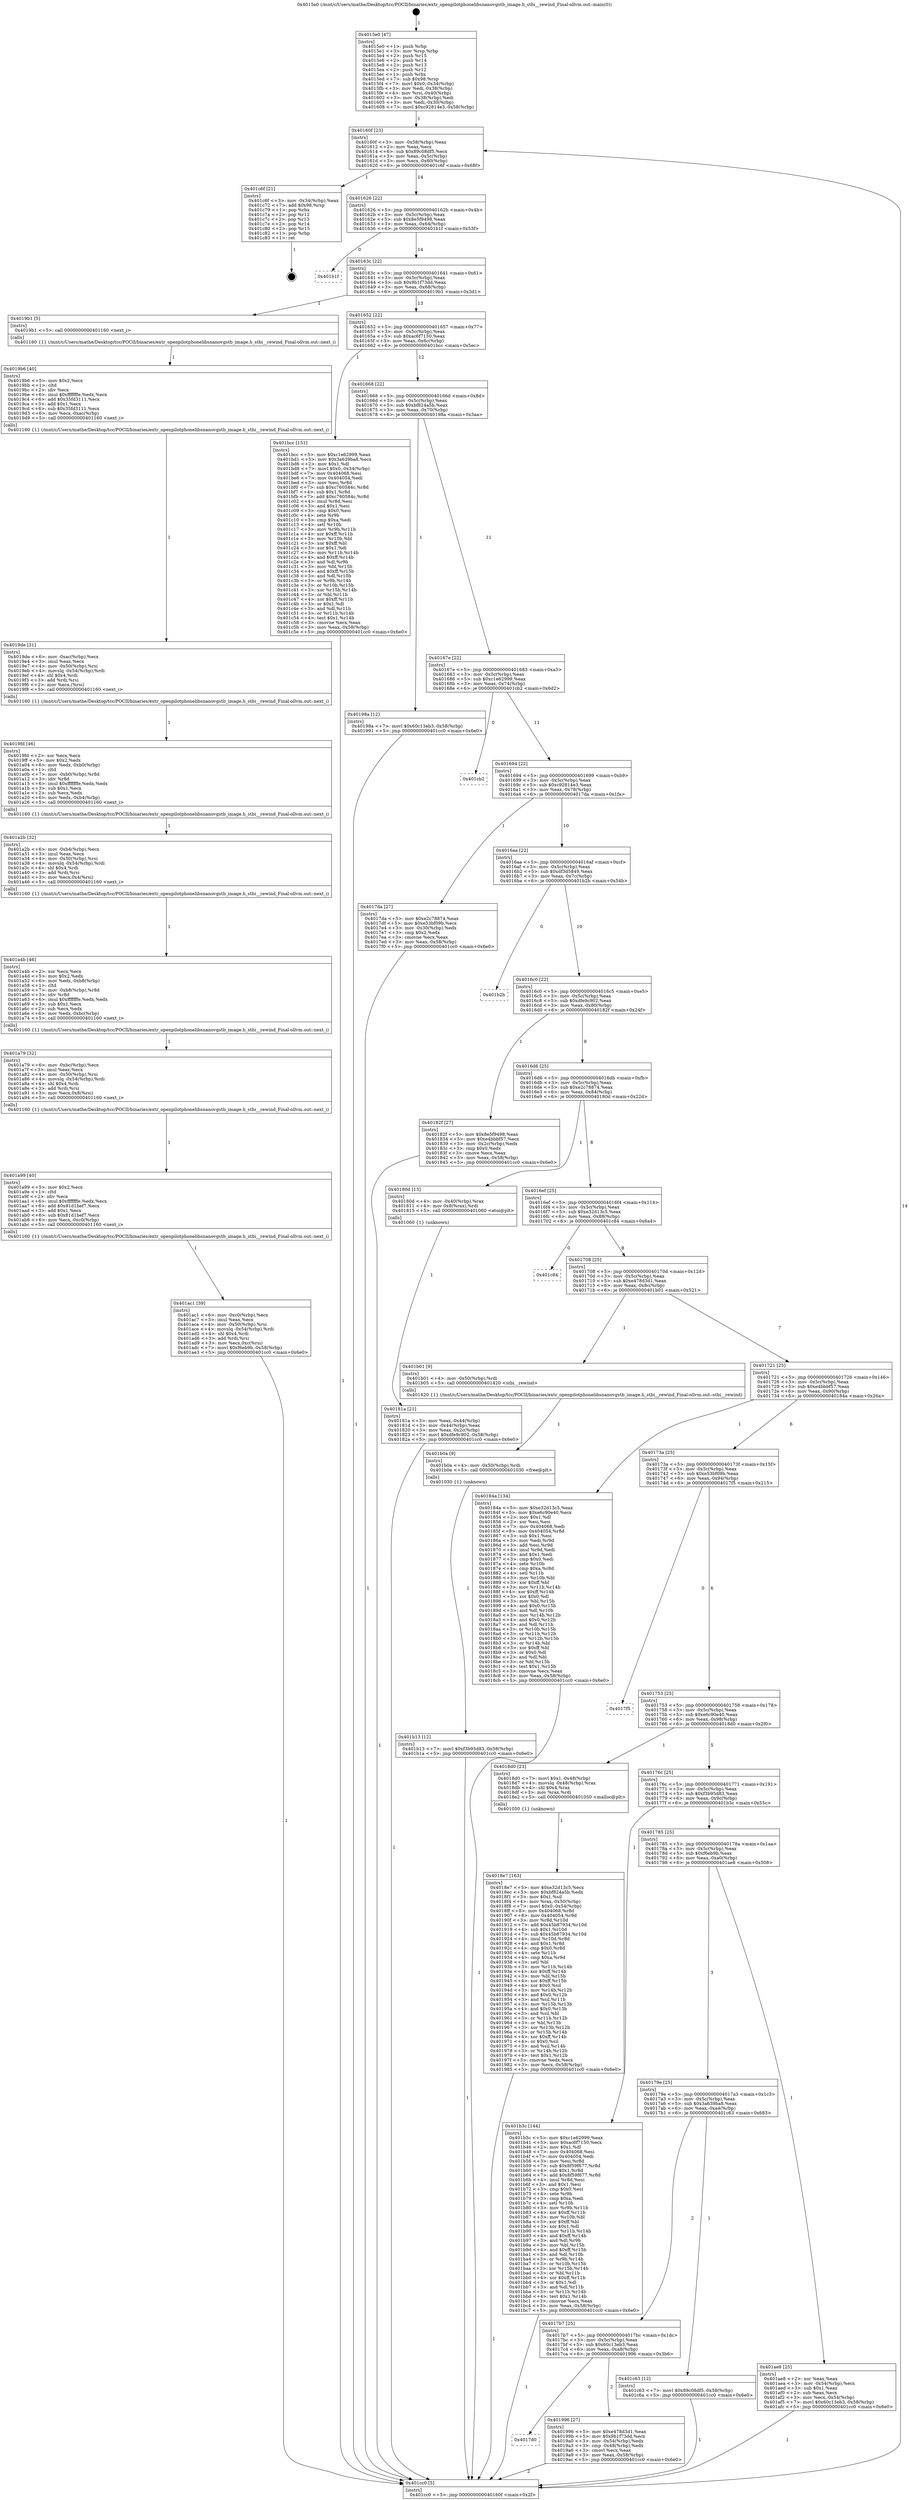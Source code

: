 digraph "0x4015e0" {
  label = "0x4015e0 (/mnt/c/Users/mathe/Desktop/tcc/POCII/binaries/extr_openpilotphonelibsnanovgstb_image.h_stbi__rewind_Final-ollvm.out::main(0))"
  labelloc = "t"
  node[shape=record]

  Entry [label="",width=0.3,height=0.3,shape=circle,fillcolor=black,style=filled]
  "0x40160f" [label="{
     0x40160f [23]\l
     | [instrs]\l
     &nbsp;&nbsp;0x40160f \<+3\>: mov -0x58(%rbp),%eax\l
     &nbsp;&nbsp;0x401612 \<+2\>: mov %eax,%ecx\l
     &nbsp;&nbsp;0x401614 \<+6\>: sub $0x89c08df5,%ecx\l
     &nbsp;&nbsp;0x40161a \<+3\>: mov %eax,-0x5c(%rbp)\l
     &nbsp;&nbsp;0x40161d \<+3\>: mov %ecx,-0x60(%rbp)\l
     &nbsp;&nbsp;0x401620 \<+6\>: je 0000000000401c6f \<main+0x68f\>\l
  }"]
  "0x401c6f" [label="{
     0x401c6f [21]\l
     | [instrs]\l
     &nbsp;&nbsp;0x401c6f \<+3\>: mov -0x34(%rbp),%eax\l
     &nbsp;&nbsp;0x401c72 \<+7\>: add $0x98,%rsp\l
     &nbsp;&nbsp;0x401c79 \<+1\>: pop %rbx\l
     &nbsp;&nbsp;0x401c7a \<+2\>: pop %r12\l
     &nbsp;&nbsp;0x401c7c \<+2\>: pop %r13\l
     &nbsp;&nbsp;0x401c7e \<+2\>: pop %r14\l
     &nbsp;&nbsp;0x401c80 \<+2\>: pop %r15\l
     &nbsp;&nbsp;0x401c82 \<+1\>: pop %rbp\l
     &nbsp;&nbsp;0x401c83 \<+1\>: ret\l
  }"]
  "0x401626" [label="{
     0x401626 [22]\l
     | [instrs]\l
     &nbsp;&nbsp;0x401626 \<+5\>: jmp 000000000040162b \<main+0x4b\>\l
     &nbsp;&nbsp;0x40162b \<+3\>: mov -0x5c(%rbp),%eax\l
     &nbsp;&nbsp;0x40162e \<+5\>: sub $0x8e5f9498,%eax\l
     &nbsp;&nbsp;0x401633 \<+3\>: mov %eax,-0x64(%rbp)\l
     &nbsp;&nbsp;0x401636 \<+6\>: je 0000000000401b1f \<main+0x53f\>\l
  }"]
  Exit [label="",width=0.3,height=0.3,shape=circle,fillcolor=black,style=filled,peripheries=2]
  "0x401b1f" [label="{
     0x401b1f\l
  }", style=dashed]
  "0x40163c" [label="{
     0x40163c [22]\l
     | [instrs]\l
     &nbsp;&nbsp;0x40163c \<+5\>: jmp 0000000000401641 \<main+0x61\>\l
     &nbsp;&nbsp;0x401641 \<+3\>: mov -0x5c(%rbp),%eax\l
     &nbsp;&nbsp;0x401644 \<+5\>: sub $0x9b1f73dd,%eax\l
     &nbsp;&nbsp;0x401649 \<+3\>: mov %eax,-0x68(%rbp)\l
     &nbsp;&nbsp;0x40164c \<+6\>: je 00000000004019b1 \<main+0x3d1\>\l
  }"]
  "0x401b13" [label="{
     0x401b13 [12]\l
     | [instrs]\l
     &nbsp;&nbsp;0x401b13 \<+7\>: movl $0xf3b95d83,-0x58(%rbp)\l
     &nbsp;&nbsp;0x401b1a \<+5\>: jmp 0000000000401cc0 \<main+0x6e0\>\l
  }"]
  "0x4019b1" [label="{
     0x4019b1 [5]\l
     | [instrs]\l
     &nbsp;&nbsp;0x4019b1 \<+5\>: call 0000000000401160 \<next_i\>\l
     | [calls]\l
     &nbsp;&nbsp;0x401160 \{1\} (/mnt/c/Users/mathe/Desktop/tcc/POCII/binaries/extr_openpilotphonelibsnanovgstb_image.h_stbi__rewind_Final-ollvm.out::next_i)\l
  }"]
  "0x401652" [label="{
     0x401652 [22]\l
     | [instrs]\l
     &nbsp;&nbsp;0x401652 \<+5\>: jmp 0000000000401657 \<main+0x77\>\l
     &nbsp;&nbsp;0x401657 \<+3\>: mov -0x5c(%rbp),%eax\l
     &nbsp;&nbsp;0x40165a \<+5\>: sub $0xac6f7150,%eax\l
     &nbsp;&nbsp;0x40165f \<+3\>: mov %eax,-0x6c(%rbp)\l
     &nbsp;&nbsp;0x401662 \<+6\>: je 0000000000401bcc \<main+0x5ec\>\l
  }"]
  "0x401b0a" [label="{
     0x401b0a [9]\l
     | [instrs]\l
     &nbsp;&nbsp;0x401b0a \<+4\>: mov -0x50(%rbp),%rdi\l
     &nbsp;&nbsp;0x401b0e \<+5\>: call 0000000000401030 \<free@plt\>\l
     | [calls]\l
     &nbsp;&nbsp;0x401030 \{1\} (unknown)\l
  }"]
  "0x401bcc" [label="{
     0x401bcc [151]\l
     | [instrs]\l
     &nbsp;&nbsp;0x401bcc \<+5\>: mov $0xc1e62999,%eax\l
     &nbsp;&nbsp;0x401bd1 \<+5\>: mov $0x3a639ba8,%ecx\l
     &nbsp;&nbsp;0x401bd6 \<+2\>: mov $0x1,%dl\l
     &nbsp;&nbsp;0x401bd8 \<+7\>: movl $0x0,-0x34(%rbp)\l
     &nbsp;&nbsp;0x401bdf \<+7\>: mov 0x404068,%esi\l
     &nbsp;&nbsp;0x401be6 \<+7\>: mov 0x404054,%edi\l
     &nbsp;&nbsp;0x401bed \<+3\>: mov %esi,%r8d\l
     &nbsp;&nbsp;0x401bf0 \<+7\>: sub $0xc760584c,%r8d\l
     &nbsp;&nbsp;0x401bf7 \<+4\>: sub $0x1,%r8d\l
     &nbsp;&nbsp;0x401bfb \<+7\>: add $0xc760584c,%r8d\l
     &nbsp;&nbsp;0x401c02 \<+4\>: imul %r8d,%esi\l
     &nbsp;&nbsp;0x401c06 \<+3\>: and $0x1,%esi\l
     &nbsp;&nbsp;0x401c09 \<+3\>: cmp $0x0,%esi\l
     &nbsp;&nbsp;0x401c0c \<+4\>: sete %r9b\l
     &nbsp;&nbsp;0x401c10 \<+3\>: cmp $0xa,%edi\l
     &nbsp;&nbsp;0x401c13 \<+4\>: setl %r10b\l
     &nbsp;&nbsp;0x401c17 \<+3\>: mov %r9b,%r11b\l
     &nbsp;&nbsp;0x401c1a \<+4\>: xor $0xff,%r11b\l
     &nbsp;&nbsp;0x401c1e \<+3\>: mov %r10b,%bl\l
     &nbsp;&nbsp;0x401c21 \<+3\>: xor $0xff,%bl\l
     &nbsp;&nbsp;0x401c24 \<+3\>: xor $0x1,%dl\l
     &nbsp;&nbsp;0x401c27 \<+3\>: mov %r11b,%r14b\l
     &nbsp;&nbsp;0x401c2a \<+4\>: and $0xff,%r14b\l
     &nbsp;&nbsp;0x401c2e \<+3\>: and %dl,%r9b\l
     &nbsp;&nbsp;0x401c31 \<+3\>: mov %bl,%r15b\l
     &nbsp;&nbsp;0x401c34 \<+4\>: and $0xff,%r15b\l
     &nbsp;&nbsp;0x401c38 \<+3\>: and %dl,%r10b\l
     &nbsp;&nbsp;0x401c3b \<+3\>: or %r9b,%r14b\l
     &nbsp;&nbsp;0x401c3e \<+3\>: or %r10b,%r15b\l
     &nbsp;&nbsp;0x401c41 \<+3\>: xor %r15b,%r14b\l
     &nbsp;&nbsp;0x401c44 \<+3\>: or %bl,%r11b\l
     &nbsp;&nbsp;0x401c47 \<+4\>: xor $0xff,%r11b\l
     &nbsp;&nbsp;0x401c4b \<+3\>: or $0x1,%dl\l
     &nbsp;&nbsp;0x401c4e \<+3\>: and %dl,%r11b\l
     &nbsp;&nbsp;0x401c51 \<+3\>: or %r11b,%r14b\l
     &nbsp;&nbsp;0x401c54 \<+4\>: test $0x1,%r14b\l
     &nbsp;&nbsp;0x401c58 \<+3\>: cmovne %ecx,%eax\l
     &nbsp;&nbsp;0x401c5b \<+3\>: mov %eax,-0x58(%rbp)\l
     &nbsp;&nbsp;0x401c5e \<+5\>: jmp 0000000000401cc0 \<main+0x6e0\>\l
  }"]
  "0x401668" [label="{
     0x401668 [22]\l
     | [instrs]\l
     &nbsp;&nbsp;0x401668 \<+5\>: jmp 000000000040166d \<main+0x8d\>\l
     &nbsp;&nbsp;0x40166d \<+3\>: mov -0x5c(%rbp),%eax\l
     &nbsp;&nbsp;0x401670 \<+5\>: sub $0xbf824a5b,%eax\l
     &nbsp;&nbsp;0x401675 \<+3\>: mov %eax,-0x70(%rbp)\l
     &nbsp;&nbsp;0x401678 \<+6\>: je 000000000040198a \<main+0x3aa\>\l
  }"]
  "0x401ac1" [label="{
     0x401ac1 [39]\l
     | [instrs]\l
     &nbsp;&nbsp;0x401ac1 \<+6\>: mov -0xc0(%rbp),%ecx\l
     &nbsp;&nbsp;0x401ac7 \<+3\>: imul %eax,%ecx\l
     &nbsp;&nbsp;0x401aca \<+4\>: mov -0x50(%rbp),%rsi\l
     &nbsp;&nbsp;0x401ace \<+4\>: movslq -0x54(%rbp),%rdi\l
     &nbsp;&nbsp;0x401ad2 \<+4\>: shl $0x4,%rdi\l
     &nbsp;&nbsp;0x401ad6 \<+3\>: add %rdi,%rsi\l
     &nbsp;&nbsp;0x401ad9 \<+3\>: mov %ecx,0xc(%rsi)\l
     &nbsp;&nbsp;0x401adc \<+7\>: movl $0xf6eb9b,-0x58(%rbp)\l
     &nbsp;&nbsp;0x401ae3 \<+5\>: jmp 0000000000401cc0 \<main+0x6e0\>\l
  }"]
  "0x40198a" [label="{
     0x40198a [12]\l
     | [instrs]\l
     &nbsp;&nbsp;0x40198a \<+7\>: movl $0x60c13eb3,-0x58(%rbp)\l
     &nbsp;&nbsp;0x401991 \<+5\>: jmp 0000000000401cc0 \<main+0x6e0\>\l
  }"]
  "0x40167e" [label="{
     0x40167e [22]\l
     | [instrs]\l
     &nbsp;&nbsp;0x40167e \<+5\>: jmp 0000000000401683 \<main+0xa3\>\l
     &nbsp;&nbsp;0x401683 \<+3\>: mov -0x5c(%rbp),%eax\l
     &nbsp;&nbsp;0x401686 \<+5\>: sub $0xc1e62999,%eax\l
     &nbsp;&nbsp;0x40168b \<+3\>: mov %eax,-0x74(%rbp)\l
     &nbsp;&nbsp;0x40168e \<+6\>: je 0000000000401cb2 \<main+0x6d2\>\l
  }"]
  "0x401a99" [label="{
     0x401a99 [40]\l
     | [instrs]\l
     &nbsp;&nbsp;0x401a99 \<+5\>: mov $0x2,%ecx\l
     &nbsp;&nbsp;0x401a9e \<+1\>: cltd\l
     &nbsp;&nbsp;0x401a9f \<+2\>: idiv %ecx\l
     &nbsp;&nbsp;0x401aa1 \<+6\>: imul $0xfffffffe,%edx,%ecx\l
     &nbsp;&nbsp;0x401aa7 \<+6\>: add $0x81d1bef7,%ecx\l
     &nbsp;&nbsp;0x401aad \<+3\>: add $0x1,%ecx\l
     &nbsp;&nbsp;0x401ab0 \<+6\>: sub $0x81d1bef7,%ecx\l
     &nbsp;&nbsp;0x401ab6 \<+6\>: mov %ecx,-0xc0(%rbp)\l
     &nbsp;&nbsp;0x401abc \<+5\>: call 0000000000401160 \<next_i\>\l
     | [calls]\l
     &nbsp;&nbsp;0x401160 \{1\} (/mnt/c/Users/mathe/Desktop/tcc/POCII/binaries/extr_openpilotphonelibsnanovgstb_image.h_stbi__rewind_Final-ollvm.out::next_i)\l
  }"]
  "0x401cb2" [label="{
     0x401cb2\l
  }", style=dashed]
  "0x401694" [label="{
     0x401694 [22]\l
     | [instrs]\l
     &nbsp;&nbsp;0x401694 \<+5\>: jmp 0000000000401699 \<main+0xb9\>\l
     &nbsp;&nbsp;0x401699 \<+3\>: mov -0x5c(%rbp),%eax\l
     &nbsp;&nbsp;0x40169c \<+5\>: sub $0xc92814e3,%eax\l
     &nbsp;&nbsp;0x4016a1 \<+3\>: mov %eax,-0x78(%rbp)\l
     &nbsp;&nbsp;0x4016a4 \<+6\>: je 00000000004017da \<main+0x1fa\>\l
  }"]
  "0x401a79" [label="{
     0x401a79 [32]\l
     | [instrs]\l
     &nbsp;&nbsp;0x401a79 \<+6\>: mov -0xbc(%rbp),%ecx\l
     &nbsp;&nbsp;0x401a7f \<+3\>: imul %eax,%ecx\l
     &nbsp;&nbsp;0x401a82 \<+4\>: mov -0x50(%rbp),%rsi\l
     &nbsp;&nbsp;0x401a86 \<+4\>: movslq -0x54(%rbp),%rdi\l
     &nbsp;&nbsp;0x401a8a \<+4\>: shl $0x4,%rdi\l
     &nbsp;&nbsp;0x401a8e \<+3\>: add %rdi,%rsi\l
     &nbsp;&nbsp;0x401a91 \<+3\>: mov %ecx,0x8(%rsi)\l
     &nbsp;&nbsp;0x401a94 \<+5\>: call 0000000000401160 \<next_i\>\l
     | [calls]\l
     &nbsp;&nbsp;0x401160 \{1\} (/mnt/c/Users/mathe/Desktop/tcc/POCII/binaries/extr_openpilotphonelibsnanovgstb_image.h_stbi__rewind_Final-ollvm.out::next_i)\l
  }"]
  "0x4017da" [label="{
     0x4017da [27]\l
     | [instrs]\l
     &nbsp;&nbsp;0x4017da \<+5\>: mov $0xe2c78874,%eax\l
     &nbsp;&nbsp;0x4017df \<+5\>: mov $0xe53bf09b,%ecx\l
     &nbsp;&nbsp;0x4017e4 \<+3\>: mov -0x30(%rbp),%edx\l
     &nbsp;&nbsp;0x4017e7 \<+3\>: cmp $0x2,%edx\l
     &nbsp;&nbsp;0x4017ea \<+3\>: cmovne %ecx,%eax\l
     &nbsp;&nbsp;0x4017ed \<+3\>: mov %eax,-0x58(%rbp)\l
     &nbsp;&nbsp;0x4017f0 \<+5\>: jmp 0000000000401cc0 \<main+0x6e0\>\l
  }"]
  "0x4016aa" [label="{
     0x4016aa [22]\l
     | [instrs]\l
     &nbsp;&nbsp;0x4016aa \<+5\>: jmp 00000000004016af \<main+0xcf\>\l
     &nbsp;&nbsp;0x4016af \<+3\>: mov -0x5c(%rbp),%eax\l
     &nbsp;&nbsp;0x4016b2 \<+5\>: sub $0xdf3d5849,%eax\l
     &nbsp;&nbsp;0x4016b7 \<+3\>: mov %eax,-0x7c(%rbp)\l
     &nbsp;&nbsp;0x4016ba \<+6\>: je 0000000000401b2b \<main+0x54b\>\l
  }"]
  "0x401cc0" [label="{
     0x401cc0 [5]\l
     | [instrs]\l
     &nbsp;&nbsp;0x401cc0 \<+5\>: jmp 000000000040160f \<main+0x2f\>\l
  }"]
  "0x4015e0" [label="{
     0x4015e0 [47]\l
     | [instrs]\l
     &nbsp;&nbsp;0x4015e0 \<+1\>: push %rbp\l
     &nbsp;&nbsp;0x4015e1 \<+3\>: mov %rsp,%rbp\l
     &nbsp;&nbsp;0x4015e4 \<+2\>: push %r15\l
     &nbsp;&nbsp;0x4015e6 \<+2\>: push %r14\l
     &nbsp;&nbsp;0x4015e8 \<+2\>: push %r13\l
     &nbsp;&nbsp;0x4015ea \<+2\>: push %r12\l
     &nbsp;&nbsp;0x4015ec \<+1\>: push %rbx\l
     &nbsp;&nbsp;0x4015ed \<+7\>: sub $0x98,%rsp\l
     &nbsp;&nbsp;0x4015f4 \<+7\>: movl $0x0,-0x34(%rbp)\l
     &nbsp;&nbsp;0x4015fb \<+3\>: mov %edi,-0x38(%rbp)\l
     &nbsp;&nbsp;0x4015fe \<+4\>: mov %rsi,-0x40(%rbp)\l
     &nbsp;&nbsp;0x401602 \<+3\>: mov -0x38(%rbp),%edi\l
     &nbsp;&nbsp;0x401605 \<+3\>: mov %edi,-0x30(%rbp)\l
     &nbsp;&nbsp;0x401608 \<+7\>: movl $0xc92814e3,-0x58(%rbp)\l
  }"]
  "0x401a4b" [label="{
     0x401a4b [46]\l
     | [instrs]\l
     &nbsp;&nbsp;0x401a4b \<+2\>: xor %ecx,%ecx\l
     &nbsp;&nbsp;0x401a4d \<+5\>: mov $0x2,%edx\l
     &nbsp;&nbsp;0x401a52 \<+6\>: mov %edx,-0xb8(%rbp)\l
     &nbsp;&nbsp;0x401a58 \<+1\>: cltd\l
     &nbsp;&nbsp;0x401a59 \<+7\>: mov -0xb8(%rbp),%r8d\l
     &nbsp;&nbsp;0x401a60 \<+3\>: idiv %r8d\l
     &nbsp;&nbsp;0x401a63 \<+6\>: imul $0xfffffffe,%edx,%edx\l
     &nbsp;&nbsp;0x401a69 \<+3\>: sub $0x1,%ecx\l
     &nbsp;&nbsp;0x401a6c \<+2\>: sub %ecx,%edx\l
     &nbsp;&nbsp;0x401a6e \<+6\>: mov %edx,-0xbc(%rbp)\l
     &nbsp;&nbsp;0x401a74 \<+5\>: call 0000000000401160 \<next_i\>\l
     | [calls]\l
     &nbsp;&nbsp;0x401160 \{1\} (/mnt/c/Users/mathe/Desktop/tcc/POCII/binaries/extr_openpilotphonelibsnanovgstb_image.h_stbi__rewind_Final-ollvm.out::next_i)\l
  }"]
  "0x401b2b" [label="{
     0x401b2b\l
  }", style=dashed]
  "0x4016c0" [label="{
     0x4016c0 [22]\l
     | [instrs]\l
     &nbsp;&nbsp;0x4016c0 \<+5\>: jmp 00000000004016c5 \<main+0xe5\>\l
     &nbsp;&nbsp;0x4016c5 \<+3\>: mov -0x5c(%rbp),%eax\l
     &nbsp;&nbsp;0x4016c8 \<+5\>: sub $0xdfe9c902,%eax\l
     &nbsp;&nbsp;0x4016cd \<+3\>: mov %eax,-0x80(%rbp)\l
     &nbsp;&nbsp;0x4016d0 \<+6\>: je 000000000040182f \<main+0x24f\>\l
  }"]
  "0x401a2b" [label="{
     0x401a2b [32]\l
     | [instrs]\l
     &nbsp;&nbsp;0x401a2b \<+6\>: mov -0xb4(%rbp),%ecx\l
     &nbsp;&nbsp;0x401a31 \<+3\>: imul %eax,%ecx\l
     &nbsp;&nbsp;0x401a34 \<+4\>: mov -0x50(%rbp),%rsi\l
     &nbsp;&nbsp;0x401a38 \<+4\>: movslq -0x54(%rbp),%rdi\l
     &nbsp;&nbsp;0x401a3c \<+4\>: shl $0x4,%rdi\l
     &nbsp;&nbsp;0x401a40 \<+3\>: add %rdi,%rsi\l
     &nbsp;&nbsp;0x401a43 \<+3\>: mov %ecx,0x4(%rsi)\l
     &nbsp;&nbsp;0x401a46 \<+5\>: call 0000000000401160 \<next_i\>\l
     | [calls]\l
     &nbsp;&nbsp;0x401160 \{1\} (/mnt/c/Users/mathe/Desktop/tcc/POCII/binaries/extr_openpilotphonelibsnanovgstb_image.h_stbi__rewind_Final-ollvm.out::next_i)\l
  }"]
  "0x40182f" [label="{
     0x40182f [27]\l
     | [instrs]\l
     &nbsp;&nbsp;0x40182f \<+5\>: mov $0x8e5f9498,%eax\l
     &nbsp;&nbsp;0x401834 \<+5\>: mov $0xe4bbbf57,%ecx\l
     &nbsp;&nbsp;0x401839 \<+3\>: mov -0x2c(%rbp),%edx\l
     &nbsp;&nbsp;0x40183c \<+3\>: cmp $0x0,%edx\l
     &nbsp;&nbsp;0x40183f \<+3\>: cmove %ecx,%eax\l
     &nbsp;&nbsp;0x401842 \<+3\>: mov %eax,-0x58(%rbp)\l
     &nbsp;&nbsp;0x401845 \<+5\>: jmp 0000000000401cc0 \<main+0x6e0\>\l
  }"]
  "0x4016d6" [label="{
     0x4016d6 [25]\l
     | [instrs]\l
     &nbsp;&nbsp;0x4016d6 \<+5\>: jmp 00000000004016db \<main+0xfb\>\l
     &nbsp;&nbsp;0x4016db \<+3\>: mov -0x5c(%rbp),%eax\l
     &nbsp;&nbsp;0x4016de \<+5\>: sub $0xe2c78874,%eax\l
     &nbsp;&nbsp;0x4016e3 \<+6\>: mov %eax,-0x84(%rbp)\l
     &nbsp;&nbsp;0x4016e9 \<+6\>: je 000000000040180d \<main+0x22d\>\l
  }"]
  "0x4019fd" [label="{
     0x4019fd [46]\l
     | [instrs]\l
     &nbsp;&nbsp;0x4019fd \<+2\>: xor %ecx,%ecx\l
     &nbsp;&nbsp;0x4019ff \<+5\>: mov $0x2,%edx\l
     &nbsp;&nbsp;0x401a04 \<+6\>: mov %edx,-0xb0(%rbp)\l
     &nbsp;&nbsp;0x401a0a \<+1\>: cltd\l
     &nbsp;&nbsp;0x401a0b \<+7\>: mov -0xb0(%rbp),%r8d\l
     &nbsp;&nbsp;0x401a12 \<+3\>: idiv %r8d\l
     &nbsp;&nbsp;0x401a15 \<+6\>: imul $0xfffffffe,%edx,%edx\l
     &nbsp;&nbsp;0x401a1b \<+3\>: sub $0x1,%ecx\l
     &nbsp;&nbsp;0x401a1e \<+2\>: sub %ecx,%edx\l
     &nbsp;&nbsp;0x401a20 \<+6\>: mov %edx,-0xb4(%rbp)\l
     &nbsp;&nbsp;0x401a26 \<+5\>: call 0000000000401160 \<next_i\>\l
     | [calls]\l
     &nbsp;&nbsp;0x401160 \{1\} (/mnt/c/Users/mathe/Desktop/tcc/POCII/binaries/extr_openpilotphonelibsnanovgstb_image.h_stbi__rewind_Final-ollvm.out::next_i)\l
  }"]
  "0x40180d" [label="{
     0x40180d [13]\l
     | [instrs]\l
     &nbsp;&nbsp;0x40180d \<+4\>: mov -0x40(%rbp),%rax\l
     &nbsp;&nbsp;0x401811 \<+4\>: mov 0x8(%rax),%rdi\l
     &nbsp;&nbsp;0x401815 \<+5\>: call 0000000000401060 \<atoi@plt\>\l
     | [calls]\l
     &nbsp;&nbsp;0x401060 \{1\} (unknown)\l
  }"]
  "0x4016ef" [label="{
     0x4016ef [25]\l
     | [instrs]\l
     &nbsp;&nbsp;0x4016ef \<+5\>: jmp 00000000004016f4 \<main+0x114\>\l
     &nbsp;&nbsp;0x4016f4 \<+3\>: mov -0x5c(%rbp),%eax\l
     &nbsp;&nbsp;0x4016f7 \<+5\>: sub $0xe32d13c5,%eax\l
     &nbsp;&nbsp;0x4016fc \<+6\>: mov %eax,-0x88(%rbp)\l
     &nbsp;&nbsp;0x401702 \<+6\>: je 0000000000401c84 \<main+0x6a4\>\l
  }"]
  "0x40181a" [label="{
     0x40181a [21]\l
     | [instrs]\l
     &nbsp;&nbsp;0x40181a \<+3\>: mov %eax,-0x44(%rbp)\l
     &nbsp;&nbsp;0x40181d \<+3\>: mov -0x44(%rbp),%eax\l
     &nbsp;&nbsp;0x401820 \<+3\>: mov %eax,-0x2c(%rbp)\l
     &nbsp;&nbsp;0x401823 \<+7\>: movl $0xdfe9c902,-0x58(%rbp)\l
     &nbsp;&nbsp;0x40182a \<+5\>: jmp 0000000000401cc0 \<main+0x6e0\>\l
  }"]
  "0x4019de" [label="{
     0x4019de [31]\l
     | [instrs]\l
     &nbsp;&nbsp;0x4019de \<+6\>: mov -0xac(%rbp),%ecx\l
     &nbsp;&nbsp;0x4019e4 \<+3\>: imul %eax,%ecx\l
     &nbsp;&nbsp;0x4019e7 \<+4\>: mov -0x50(%rbp),%rsi\l
     &nbsp;&nbsp;0x4019eb \<+4\>: movslq -0x54(%rbp),%rdi\l
     &nbsp;&nbsp;0x4019ef \<+4\>: shl $0x4,%rdi\l
     &nbsp;&nbsp;0x4019f3 \<+3\>: add %rdi,%rsi\l
     &nbsp;&nbsp;0x4019f6 \<+2\>: mov %ecx,(%rsi)\l
     &nbsp;&nbsp;0x4019f8 \<+5\>: call 0000000000401160 \<next_i\>\l
     | [calls]\l
     &nbsp;&nbsp;0x401160 \{1\} (/mnt/c/Users/mathe/Desktop/tcc/POCII/binaries/extr_openpilotphonelibsnanovgstb_image.h_stbi__rewind_Final-ollvm.out::next_i)\l
  }"]
  "0x401c84" [label="{
     0x401c84\l
  }", style=dashed]
  "0x401708" [label="{
     0x401708 [25]\l
     | [instrs]\l
     &nbsp;&nbsp;0x401708 \<+5\>: jmp 000000000040170d \<main+0x12d\>\l
     &nbsp;&nbsp;0x40170d \<+3\>: mov -0x5c(%rbp),%eax\l
     &nbsp;&nbsp;0x401710 \<+5\>: sub $0xe478d3d1,%eax\l
     &nbsp;&nbsp;0x401715 \<+6\>: mov %eax,-0x8c(%rbp)\l
     &nbsp;&nbsp;0x40171b \<+6\>: je 0000000000401b01 \<main+0x521\>\l
  }"]
  "0x4019b6" [label="{
     0x4019b6 [40]\l
     | [instrs]\l
     &nbsp;&nbsp;0x4019b6 \<+5\>: mov $0x2,%ecx\l
     &nbsp;&nbsp;0x4019bb \<+1\>: cltd\l
     &nbsp;&nbsp;0x4019bc \<+2\>: idiv %ecx\l
     &nbsp;&nbsp;0x4019be \<+6\>: imul $0xfffffffe,%edx,%ecx\l
     &nbsp;&nbsp;0x4019c4 \<+6\>: add $0x35fd3111,%ecx\l
     &nbsp;&nbsp;0x4019ca \<+3\>: add $0x1,%ecx\l
     &nbsp;&nbsp;0x4019cd \<+6\>: sub $0x35fd3111,%ecx\l
     &nbsp;&nbsp;0x4019d3 \<+6\>: mov %ecx,-0xac(%rbp)\l
     &nbsp;&nbsp;0x4019d9 \<+5\>: call 0000000000401160 \<next_i\>\l
     | [calls]\l
     &nbsp;&nbsp;0x401160 \{1\} (/mnt/c/Users/mathe/Desktop/tcc/POCII/binaries/extr_openpilotphonelibsnanovgstb_image.h_stbi__rewind_Final-ollvm.out::next_i)\l
  }"]
  "0x401b01" [label="{
     0x401b01 [9]\l
     | [instrs]\l
     &nbsp;&nbsp;0x401b01 \<+4\>: mov -0x50(%rbp),%rdi\l
     &nbsp;&nbsp;0x401b05 \<+5\>: call 0000000000401420 \<stbi__rewind\>\l
     | [calls]\l
     &nbsp;&nbsp;0x401420 \{1\} (/mnt/c/Users/mathe/Desktop/tcc/POCII/binaries/extr_openpilotphonelibsnanovgstb_image.h_stbi__rewind_Final-ollvm.out::stbi__rewind)\l
  }"]
  "0x401721" [label="{
     0x401721 [25]\l
     | [instrs]\l
     &nbsp;&nbsp;0x401721 \<+5\>: jmp 0000000000401726 \<main+0x146\>\l
     &nbsp;&nbsp;0x401726 \<+3\>: mov -0x5c(%rbp),%eax\l
     &nbsp;&nbsp;0x401729 \<+5\>: sub $0xe4bbbf57,%eax\l
     &nbsp;&nbsp;0x40172e \<+6\>: mov %eax,-0x90(%rbp)\l
     &nbsp;&nbsp;0x401734 \<+6\>: je 000000000040184a \<main+0x26a\>\l
  }"]
  "0x4017d0" [label="{
     0x4017d0\l
  }", style=dashed]
  "0x40184a" [label="{
     0x40184a [134]\l
     | [instrs]\l
     &nbsp;&nbsp;0x40184a \<+5\>: mov $0xe32d13c5,%eax\l
     &nbsp;&nbsp;0x40184f \<+5\>: mov $0xe6c90e40,%ecx\l
     &nbsp;&nbsp;0x401854 \<+2\>: mov $0x1,%dl\l
     &nbsp;&nbsp;0x401856 \<+2\>: xor %esi,%esi\l
     &nbsp;&nbsp;0x401858 \<+7\>: mov 0x404068,%edi\l
     &nbsp;&nbsp;0x40185f \<+8\>: mov 0x404054,%r8d\l
     &nbsp;&nbsp;0x401867 \<+3\>: sub $0x1,%esi\l
     &nbsp;&nbsp;0x40186a \<+3\>: mov %edi,%r9d\l
     &nbsp;&nbsp;0x40186d \<+3\>: add %esi,%r9d\l
     &nbsp;&nbsp;0x401870 \<+4\>: imul %r9d,%edi\l
     &nbsp;&nbsp;0x401874 \<+3\>: and $0x1,%edi\l
     &nbsp;&nbsp;0x401877 \<+3\>: cmp $0x0,%edi\l
     &nbsp;&nbsp;0x40187a \<+4\>: sete %r10b\l
     &nbsp;&nbsp;0x40187e \<+4\>: cmp $0xa,%r8d\l
     &nbsp;&nbsp;0x401882 \<+4\>: setl %r11b\l
     &nbsp;&nbsp;0x401886 \<+3\>: mov %r10b,%bl\l
     &nbsp;&nbsp;0x401889 \<+3\>: xor $0xff,%bl\l
     &nbsp;&nbsp;0x40188c \<+3\>: mov %r11b,%r14b\l
     &nbsp;&nbsp;0x40188f \<+4\>: xor $0xff,%r14b\l
     &nbsp;&nbsp;0x401893 \<+3\>: xor $0x0,%dl\l
     &nbsp;&nbsp;0x401896 \<+3\>: mov %bl,%r15b\l
     &nbsp;&nbsp;0x401899 \<+4\>: and $0x0,%r15b\l
     &nbsp;&nbsp;0x40189d \<+3\>: and %dl,%r10b\l
     &nbsp;&nbsp;0x4018a0 \<+3\>: mov %r14b,%r12b\l
     &nbsp;&nbsp;0x4018a3 \<+4\>: and $0x0,%r12b\l
     &nbsp;&nbsp;0x4018a7 \<+3\>: and %dl,%r11b\l
     &nbsp;&nbsp;0x4018aa \<+3\>: or %r10b,%r15b\l
     &nbsp;&nbsp;0x4018ad \<+3\>: or %r11b,%r12b\l
     &nbsp;&nbsp;0x4018b0 \<+3\>: xor %r12b,%r15b\l
     &nbsp;&nbsp;0x4018b3 \<+3\>: or %r14b,%bl\l
     &nbsp;&nbsp;0x4018b6 \<+3\>: xor $0xff,%bl\l
     &nbsp;&nbsp;0x4018b9 \<+3\>: or $0x0,%dl\l
     &nbsp;&nbsp;0x4018bc \<+2\>: and %dl,%bl\l
     &nbsp;&nbsp;0x4018be \<+3\>: or %bl,%r15b\l
     &nbsp;&nbsp;0x4018c1 \<+4\>: test $0x1,%r15b\l
     &nbsp;&nbsp;0x4018c5 \<+3\>: cmovne %ecx,%eax\l
     &nbsp;&nbsp;0x4018c8 \<+3\>: mov %eax,-0x58(%rbp)\l
     &nbsp;&nbsp;0x4018cb \<+5\>: jmp 0000000000401cc0 \<main+0x6e0\>\l
  }"]
  "0x40173a" [label="{
     0x40173a [25]\l
     | [instrs]\l
     &nbsp;&nbsp;0x40173a \<+5\>: jmp 000000000040173f \<main+0x15f\>\l
     &nbsp;&nbsp;0x40173f \<+3\>: mov -0x5c(%rbp),%eax\l
     &nbsp;&nbsp;0x401742 \<+5\>: sub $0xe53bf09b,%eax\l
     &nbsp;&nbsp;0x401747 \<+6\>: mov %eax,-0x94(%rbp)\l
     &nbsp;&nbsp;0x40174d \<+6\>: je 00000000004017f5 \<main+0x215\>\l
  }"]
  "0x401996" [label="{
     0x401996 [27]\l
     | [instrs]\l
     &nbsp;&nbsp;0x401996 \<+5\>: mov $0xe478d3d1,%eax\l
     &nbsp;&nbsp;0x40199b \<+5\>: mov $0x9b1f73dd,%ecx\l
     &nbsp;&nbsp;0x4019a0 \<+3\>: mov -0x54(%rbp),%edx\l
     &nbsp;&nbsp;0x4019a3 \<+3\>: cmp -0x48(%rbp),%edx\l
     &nbsp;&nbsp;0x4019a6 \<+3\>: cmovl %ecx,%eax\l
     &nbsp;&nbsp;0x4019a9 \<+3\>: mov %eax,-0x58(%rbp)\l
     &nbsp;&nbsp;0x4019ac \<+5\>: jmp 0000000000401cc0 \<main+0x6e0\>\l
  }"]
  "0x4017f5" [label="{
     0x4017f5\l
  }", style=dashed]
  "0x401753" [label="{
     0x401753 [25]\l
     | [instrs]\l
     &nbsp;&nbsp;0x401753 \<+5\>: jmp 0000000000401758 \<main+0x178\>\l
     &nbsp;&nbsp;0x401758 \<+3\>: mov -0x5c(%rbp),%eax\l
     &nbsp;&nbsp;0x40175b \<+5\>: sub $0xe6c90e40,%eax\l
     &nbsp;&nbsp;0x401760 \<+6\>: mov %eax,-0x98(%rbp)\l
     &nbsp;&nbsp;0x401766 \<+6\>: je 00000000004018d0 \<main+0x2f0\>\l
  }"]
  "0x4017b7" [label="{
     0x4017b7 [25]\l
     | [instrs]\l
     &nbsp;&nbsp;0x4017b7 \<+5\>: jmp 00000000004017bc \<main+0x1dc\>\l
     &nbsp;&nbsp;0x4017bc \<+3\>: mov -0x5c(%rbp),%eax\l
     &nbsp;&nbsp;0x4017bf \<+5\>: sub $0x60c13eb3,%eax\l
     &nbsp;&nbsp;0x4017c4 \<+6\>: mov %eax,-0xa8(%rbp)\l
     &nbsp;&nbsp;0x4017ca \<+6\>: je 0000000000401996 \<main+0x3b6\>\l
  }"]
  "0x4018d0" [label="{
     0x4018d0 [23]\l
     | [instrs]\l
     &nbsp;&nbsp;0x4018d0 \<+7\>: movl $0x1,-0x48(%rbp)\l
     &nbsp;&nbsp;0x4018d7 \<+4\>: movslq -0x48(%rbp),%rax\l
     &nbsp;&nbsp;0x4018db \<+4\>: shl $0x4,%rax\l
     &nbsp;&nbsp;0x4018df \<+3\>: mov %rax,%rdi\l
     &nbsp;&nbsp;0x4018e2 \<+5\>: call 0000000000401050 \<malloc@plt\>\l
     | [calls]\l
     &nbsp;&nbsp;0x401050 \{1\} (unknown)\l
  }"]
  "0x40176c" [label="{
     0x40176c [25]\l
     | [instrs]\l
     &nbsp;&nbsp;0x40176c \<+5\>: jmp 0000000000401771 \<main+0x191\>\l
     &nbsp;&nbsp;0x401771 \<+3\>: mov -0x5c(%rbp),%eax\l
     &nbsp;&nbsp;0x401774 \<+5\>: sub $0xf3b95d83,%eax\l
     &nbsp;&nbsp;0x401779 \<+6\>: mov %eax,-0x9c(%rbp)\l
     &nbsp;&nbsp;0x40177f \<+6\>: je 0000000000401b3c \<main+0x55c\>\l
  }"]
  "0x4018e7" [label="{
     0x4018e7 [163]\l
     | [instrs]\l
     &nbsp;&nbsp;0x4018e7 \<+5\>: mov $0xe32d13c5,%ecx\l
     &nbsp;&nbsp;0x4018ec \<+5\>: mov $0xbf824a5b,%edx\l
     &nbsp;&nbsp;0x4018f1 \<+3\>: mov $0x1,%sil\l
     &nbsp;&nbsp;0x4018f4 \<+4\>: mov %rax,-0x50(%rbp)\l
     &nbsp;&nbsp;0x4018f8 \<+7\>: movl $0x0,-0x54(%rbp)\l
     &nbsp;&nbsp;0x4018ff \<+8\>: mov 0x404068,%r8d\l
     &nbsp;&nbsp;0x401907 \<+8\>: mov 0x404054,%r9d\l
     &nbsp;&nbsp;0x40190f \<+3\>: mov %r8d,%r10d\l
     &nbsp;&nbsp;0x401912 \<+7\>: add $0x45b87934,%r10d\l
     &nbsp;&nbsp;0x401919 \<+4\>: sub $0x1,%r10d\l
     &nbsp;&nbsp;0x40191d \<+7\>: sub $0x45b87934,%r10d\l
     &nbsp;&nbsp;0x401924 \<+4\>: imul %r10d,%r8d\l
     &nbsp;&nbsp;0x401928 \<+4\>: and $0x1,%r8d\l
     &nbsp;&nbsp;0x40192c \<+4\>: cmp $0x0,%r8d\l
     &nbsp;&nbsp;0x401930 \<+4\>: sete %r11b\l
     &nbsp;&nbsp;0x401934 \<+4\>: cmp $0xa,%r9d\l
     &nbsp;&nbsp;0x401938 \<+3\>: setl %bl\l
     &nbsp;&nbsp;0x40193b \<+3\>: mov %r11b,%r14b\l
     &nbsp;&nbsp;0x40193e \<+4\>: xor $0xff,%r14b\l
     &nbsp;&nbsp;0x401942 \<+3\>: mov %bl,%r15b\l
     &nbsp;&nbsp;0x401945 \<+4\>: xor $0xff,%r15b\l
     &nbsp;&nbsp;0x401949 \<+4\>: xor $0x0,%sil\l
     &nbsp;&nbsp;0x40194d \<+3\>: mov %r14b,%r12b\l
     &nbsp;&nbsp;0x401950 \<+4\>: and $0x0,%r12b\l
     &nbsp;&nbsp;0x401954 \<+3\>: and %sil,%r11b\l
     &nbsp;&nbsp;0x401957 \<+3\>: mov %r15b,%r13b\l
     &nbsp;&nbsp;0x40195a \<+4\>: and $0x0,%r13b\l
     &nbsp;&nbsp;0x40195e \<+3\>: and %sil,%bl\l
     &nbsp;&nbsp;0x401961 \<+3\>: or %r11b,%r12b\l
     &nbsp;&nbsp;0x401964 \<+3\>: or %bl,%r13b\l
     &nbsp;&nbsp;0x401967 \<+3\>: xor %r13b,%r12b\l
     &nbsp;&nbsp;0x40196a \<+3\>: or %r15b,%r14b\l
     &nbsp;&nbsp;0x40196d \<+4\>: xor $0xff,%r14b\l
     &nbsp;&nbsp;0x401971 \<+4\>: or $0x0,%sil\l
     &nbsp;&nbsp;0x401975 \<+3\>: and %sil,%r14b\l
     &nbsp;&nbsp;0x401978 \<+3\>: or %r14b,%r12b\l
     &nbsp;&nbsp;0x40197b \<+4\>: test $0x1,%r12b\l
     &nbsp;&nbsp;0x40197f \<+3\>: cmovne %edx,%ecx\l
     &nbsp;&nbsp;0x401982 \<+3\>: mov %ecx,-0x58(%rbp)\l
     &nbsp;&nbsp;0x401985 \<+5\>: jmp 0000000000401cc0 \<main+0x6e0\>\l
  }"]
  "0x401c63" [label="{
     0x401c63 [12]\l
     | [instrs]\l
     &nbsp;&nbsp;0x401c63 \<+7\>: movl $0x89c08df5,-0x58(%rbp)\l
     &nbsp;&nbsp;0x401c6a \<+5\>: jmp 0000000000401cc0 \<main+0x6e0\>\l
  }"]
  "0x401b3c" [label="{
     0x401b3c [144]\l
     | [instrs]\l
     &nbsp;&nbsp;0x401b3c \<+5\>: mov $0xc1e62999,%eax\l
     &nbsp;&nbsp;0x401b41 \<+5\>: mov $0xac6f7150,%ecx\l
     &nbsp;&nbsp;0x401b46 \<+2\>: mov $0x1,%dl\l
     &nbsp;&nbsp;0x401b48 \<+7\>: mov 0x404068,%esi\l
     &nbsp;&nbsp;0x401b4f \<+7\>: mov 0x404054,%edi\l
     &nbsp;&nbsp;0x401b56 \<+3\>: mov %esi,%r8d\l
     &nbsp;&nbsp;0x401b59 \<+7\>: sub $0x8f59f677,%r8d\l
     &nbsp;&nbsp;0x401b60 \<+4\>: sub $0x1,%r8d\l
     &nbsp;&nbsp;0x401b64 \<+7\>: add $0x8f59f677,%r8d\l
     &nbsp;&nbsp;0x401b6b \<+4\>: imul %r8d,%esi\l
     &nbsp;&nbsp;0x401b6f \<+3\>: and $0x1,%esi\l
     &nbsp;&nbsp;0x401b72 \<+3\>: cmp $0x0,%esi\l
     &nbsp;&nbsp;0x401b75 \<+4\>: sete %r9b\l
     &nbsp;&nbsp;0x401b79 \<+3\>: cmp $0xa,%edi\l
     &nbsp;&nbsp;0x401b7c \<+4\>: setl %r10b\l
     &nbsp;&nbsp;0x401b80 \<+3\>: mov %r9b,%r11b\l
     &nbsp;&nbsp;0x401b83 \<+4\>: xor $0xff,%r11b\l
     &nbsp;&nbsp;0x401b87 \<+3\>: mov %r10b,%bl\l
     &nbsp;&nbsp;0x401b8a \<+3\>: xor $0xff,%bl\l
     &nbsp;&nbsp;0x401b8d \<+3\>: xor $0x1,%dl\l
     &nbsp;&nbsp;0x401b90 \<+3\>: mov %r11b,%r14b\l
     &nbsp;&nbsp;0x401b93 \<+4\>: and $0xff,%r14b\l
     &nbsp;&nbsp;0x401b97 \<+3\>: and %dl,%r9b\l
     &nbsp;&nbsp;0x401b9a \<+3\>: mov %bl,%r15b\l
     &nbsp;&nbsp;0x401b9d \<+4\>: and $0xff,%r15b\l
     &nbsp;&nbsp;0x401ba1 \<+3\>: and %dl,%r10b\l
     &nbsp;&nbsp;0x401ba4 \<+3\>: or %r9b,%r14b\l
     &nbsp;&nbsp;0x401ba7 \<+3\>: or %r10b,%r15b\l
     &nbsp;&nbsp;0x401baa \<+3\>: xor %r15b,%r14b\l
     &nbsp;&nbsp;0x401bad \<+3\>: or %bl,%r11b\l
     &nbsp;&nbsp;0x401bb0 \<+4\>: xor $0xff,%r11b\l
     &nbsp;&nbsp;0x401bb4 \<+3\>: or $0x1,%dl\l
     &nbsp;&nbsp;0x401bb7 \<+3\>: and %dl,%r11b\l
     &nbsp;&nbsp;0x401bba \<+3\>: or %r11b,%r14b\l
     &nbsp;&nbsp;0x401bbd \<+4\>: test $0x1,%r14b\l
     &nbsp;&nbsp;0x401bc1 \<+3\>: cmovne %ecx,%eax\l
     &nbsp;&nbsp;0x401bc4 \<+3\>: mov %eax,-0x58(%rbp)\l
     &nbsp;&nbsp;0x401bc7 \<+5\>: jmp 0000000000401cc0 \<main+0x6e0\>\l
  }"]
  "0x401785" [label="{
     0x401785 [25]\l
     | [instrs]\l
     &nbsp;&nbsp;0x401785 \<+5\>: jmp 000000000040178a \<main+0x1aa\>\l
     &nbsp;&nbsp;0x40178a \<+3\>: mov -0x5c(%rbp),%eax\l
     &nbsp;&nbsp;0x40178d \<+5\>: sub $0xf6eb9b,%eax\l
     &nbsp;&nbsp;0x401792 \<+6\>: mov %eax,-0xa0(%rbp)\l
     &nbsp;&nbsp;0x401798 \<+6\>: je 0000000000401ae8 \<main+0x508\>\l
  }"]
  "0x40179e" [label="{
     0x40179e [25]\l
     | [instrs]\l
     &nbsp;&nbsp;0x40179e \<+5\>: jmp 00000000004017a3 \<main+0x1c3\>\l
     &nbsp;&nbsp;0x4017a3 \<+3\>: mov -0x5c(%rbp),%eax\l
     &nbsp;&nbsp;0x4017a6 \<+5\>: sub $0x3a639ba8,%eax\l
     &nbsp;&nbsp;0x4017ab \<+6\>: mov %eax,-0xa4(%rbp)\l
     &nbsp;&nbsp;0x4017b1 \<+6\>: je 0000000000401c63 \<main+0x683\>\l
  }"]
  "0x401ae8" [label="{
     0x401ae8 [25]\l
     | [instrs]\l
     &nbsp;&nbsp;0x401ae8 \<+2\>: xor %eax,%eax\l
     &nbsp;&nbsp;0x401aea \<+3\>: mov -0x54(%rbp),%ecx\l
     &nbsp;&nbsp;0x401aed \<+3\>: sub $0x1,%eax\l
     &nbsp;&nbsp;0x401af0 \<+2\>: sub %eax,%ecx\l
     &nbsp;&nbsp;0x401af2 \<+3\>: mov %ecx,-0x54(%rbp)\l
     &nbsp;&nbsp;0x401af5 \<+7\>: movl $0x60c13eb3,-0x58(%rbp)\l
     &nbsp;&nbsp;0x401afc \<+5\>: jmp 0000000000401cc0 \<main+0x6e0\>\l
  }"]
  Entry -> "0x4015e0" [label=" 1"]
  "0x40160f" -> "0x401c6f" [label=" 1"]
  "0x40160f" -> "0x401626" [label=" 14"]
  "0x401c6f" -> Exit [label=" 1"]
  "0x401626" -> "0x401b1f" [label=" 0"]
  "0x401626" -> "0x40163c" [label=" 14"]
  "0x401c63" -> "0x401cc0" [label=" 1"]
  "0x40163c" -> "0x4019b1" [label=" 1"]
  "0x40163c" -> "0x401652" [label=" 13"]
  "0x401bcc" -> "0x401cc0" [label=" 1"]
  "0x401652" -> "0x401bcc" [label=" 1"]
  "0x401652" -> "0x401668" [label=" 12"]
  "0x401b3c" -> "0x401cc0" [label=" 1"]
  "0x401668" -> "0x40198a" [label=" 1"]
  "0x401668" -> "0x40167e" [label=" 11"]
  "0x401b13" -> "0x401cc0" [label=" 1"]
  "0x40167e" -> "0x401cb2" [label=" 0"]
  "0x40167e" -> "0x401694" [label=" 11"]
  "0x401b0a" -> "0x401b13" [label=" 1"]
  "0x401694" -> "0x4017da" [label=" 1"]
  "0x401694" -> "0x4016aa" [label=" 10"]
  "0x4017da" -> "0x401cc0" [label=" 1"]
  "0x4015e0" -> "0x40160f" [label=" 1"]
  "0x401cc0" -> "0x40160f" [label=" 14"]
  "0x401b01" -> "0x401b0a" [label=" 1"]
  "0x4016aa" -> "0x401b2b" [label=" 0"]
  "0x4016aa" -> "0x4016c0" [label=" 10"]
  "0x401ae8" -> "0x401cc0" [label=" 1"]
  "0x4016c0" -> "0x40182f" [label=" 1"]
  "0x4016c0" -> "0x4016d6" [label=" 9"]
  "0x401ac1" -> "0x401cc0" [label=" 1"]
  "0x4016d6" -> "0x40180d" [label=" 1"]
  "0x4016d6" -> "0x4016ef" [label=" 8"]
  "0x40180d" -> "0x40181a" [label=" 1"]
  "0x40181a" -> "0x401cc0" [label=" 1"]
  "0x40182f" -> "0x401cc0" [label=" 1"]
  "0x401a99" -> "0x401ac1" [label=" 1"]
  "0x4016ef" -> "0x401c84" [label=" 0"]
  "0x4016ef" -> "0x401708" [label=" 8"]
  "0x401a79" -> "0x401a99" [label=" 1"]
  "0x401708" -> "0x401b01" [label=" 1"]
  "0x401708" -> "0x401721" [label=" 7"]
  "0x401a4b" -> "0x401a79" [label=" 1"]
  "0x401721" -> "0x40184a" [label=" 1"]
  "0x401721" -> "0x40173a" [label=" 6"]
  "0x40184a" -> "0x401cc0" [label=" 1"]
  "0x401a2b" -> "0x401a4b" [label=" 1"]
  "0x40173a" -> "0x4017f5" [label=" 0"]
  "0x40173a" -> "0x401753" [label=" 6"]
  "0x4019fd" -> "0x401a2b" [label=" 1"]
  "0x401753" -> "0x4018d0" [label=" 1"]
  "0x401753" -> "0x40176c" [label=" 5"]
  "0x4018d0" -> "0x4018e7" [label=" 1"]
  "0x4018e7" -> "0x401cc0" [label=" 1"]
  "0x40198a" -> "0x401cc0" [label=" 1"]
  "0x4019b6" -> "0x4019de" [label=" 1"]
  "0x40176c" -> "0x401b3c" [label=" 1"]
  "0x40176c" -> "0x401785" [label=" 4"]
  "0x4019b1" -> "0x4019b6" [label=" 1"]
  "0x401785" -> "0x401ae8" [label=" 1"]
  "0x401785" -> "0x40179e" [label=" 3"]
  "0x401996" -> "0x401cc0" [label=" 2"]
  "0x40179e" -> "0x401c63" [label=" 1"]
  "0x40179e" -> "0x4017b7" [label=" 2"]
  "0x4019de" -> "0x4019fd" [label=" 1"]
  "0x4017b7" -> "0x401996" [label=" 2"]
  "0x4017b7" -> "0x4017d0" [label=" 0"]
}
